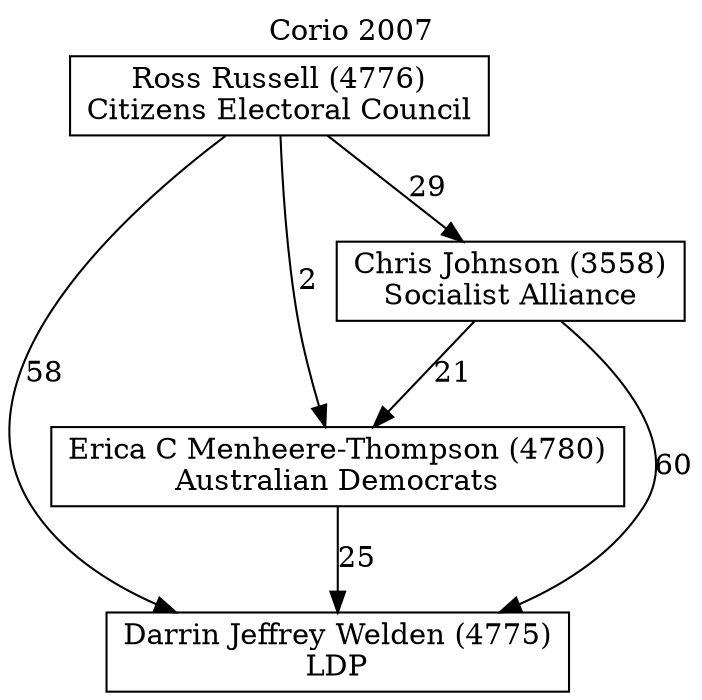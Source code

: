 // House preference flow
digraph "Darrin Jeffrey Welden (4775)_Corio_2007" {
	graph [label="Corio 2007" labelloc=t mclimit=2]
	node [shape=box]
	"Darrin Jeffrey Welden (4775)" [label="Darrin Jeffrey Welden (4775)
LDP"]
	"Erica C Menheere-Thompson (4780)" [label="Erica C Menheere-Thompson (4780)
Australian Democrats"]
	"Chris Johnson (3558)" [label="Chris Johnson (3558)
Socialist Alliance"]
	"Ross Russell (4776)" [label="Ross Russell (4776)
Citizens Electoral Council"]
	"Erica C Menheere-Thompson (4780)" -> "Darrin Jeffrey Welden (4775)" [label=25]
	"Chris Johnson (3558)" -> "Erica C Menheere-Thompson (4780)" [label=21]
	"Ross Russell (4776)" -> "Chris Johnson (3558)" [label=29]
	"Chris Johnson (3558)" -> "Darrin Jeffrey Welden (4775)" [label=60]
	"Ross Russell (4776)" -> "Darrin Jeffrey Welden (4775)" [label=58]
	"Ross Russell (4776)" -> "Erica C Menheere-Thompson (4780)" [label=2]
}

